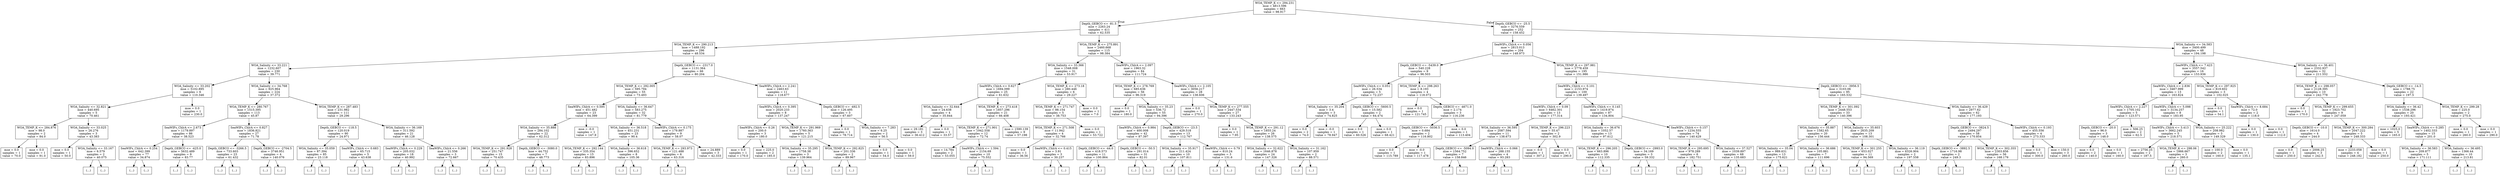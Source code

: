digraph Tree {
node [shape=box] ;
0 [label="WOA_TEMP_K <= 294.231\nmse = 4813.596\nsamples = 663\nvalue = 98.917"] ;
1 [label="Depth_GEBCO <= -81.5\nmse = 2263.24\nsamples = 411\nvalue = 62.535"] ;
0 -> 1 [labeldistance=2.5, labelangle=45, headlabel="True"] ;
2 [label="WOA_TEMP_K <= 290.213\nmse = 1488.192\nsamples = 296\nvalue = 48.534"] ;
1 -> 2 ;
3 [label="WOA_Salinity <= 33.221\nmse = 1232.607\nsamples = 230\nvalue = 39.771"] ;
2 -> 3 ;
4 [label="WOA_Salinity <= 33.202\nmse = 5102.895\nsamples = 6\nvalue = 110.346"] ;
3 -> 4 ;
5 [label="WOA_Salinity <= 32.821\nmse = 440.695\nsamples = 5\nvalue = 70.461"] ;
4 -> 5 ;
6 [label="WOA_TEMP_K <= 284.876\nmse = 98.0\nsamples = 2\nvalue = 84.0"] ;
5 -> 6 ;
7 [label="mse = 0.0\nsamples = 1\nvalue = 70.0"] ;
6 -> 7 ;
8 [label="mse = 0.0\nsamples = 1\nvalue = 91.0"] ;
6 -> 8 ;
9 [label="WOA_Salinity <= 33.025\nmse = 26.276\nsamples = 3\nvalue = 43.383"] ;
5 -> 9 ;
10 [label="mse = 0.0\nsamples = 1\nvalue = 50.0"] ;
9 -> 10 ;
11 [label="WOA_Salinity <= 33.167\nmse = 6.579\nsamples = 2\nvalue = 40.075"] ;
9 -> 11 ;
12 [label="(...)"] ;
11 -> 12 ;
13 [label="(...)"] ;
11 -> 13 ;
14 [label="mse = 0.0\nsamples = 1\nvalue = 230.0"] ;
4 -> 14 ;
15 [label="WOA_Salinity <= 34.768\nmse = 925.964\nsamples = 224\nvalue = 37.372"] ;
3 -> 15 ;
16 [label="WOA_TEMP_K <= 280.767\nmse = 1515.395\nsamples = 113\nvalue = 45.87"] ;
15 -> 16 ;
17 [label="SeaWIFs_ChlrA <= 2.673\nmse = 1179.897\nsamples = 86\nvalue = 38.523"] ;
16 -> 17 ;
18 [label="SeaWIFs_ChlrA <= 0.254\nmse = 642.399\nsamples = 77\nvalue = 34.874"] ;
17 -> 18 ;
19 [label="(...)"] ;
18 -> 19 ;
84 [label="(...)"] ;
18 -> 84 ;
165 [label="Depth_GEBCO <= -425.0\nmse = 5632.489\nsamples = 9\nvalue = 83.77"] ;
17 -> 165 ;
166 [label="(...)"] ;
165 -> 166 ;
173 [label="(...)"] ;
165 -> 173 ;
174 [label="SeaWIFs_ChlrA <= 0.827\nmse = 1836.821\nsamples = 27\nvalue = 71.78"] ;
16 -> 174 ;
175 [label="Depth_GEBCO <= -3266.5\nmse = 733.603\nsamples = 23\nvalue = 61.432"] ;
174 -> 175 ;
176 [label="(...)"] ;
175 -> 176 ;
205 [label="(...)"] ;
175 -> 205 ;
216 [label="Depth_GEBCO <= -2704.5\nmse = 3746.951\nsamples = 4\nvalue = 140.076"] ;
174 -> 216 ;
217 [label="(...)"] ;
216 -> 217 ;
218 [label="(...)"] ;
216 -> 218 ;
223 [label="WOA_TEMP_K <= 287.483\nmse = 231.982\nsamples = 111\nvalue = 29.296"] ;
15 -> 223 ;
224 [label="Depth_GEBCO <= -118.5\nmse = 120.019\nsamples = 90\nvalue = 24.971"] ;
223 -> 224 ;
225 [label="WOA_Salinity <= 35.059\nmse = 87.394\nsamples = 85\nvalue = 23.118"] ;
224 -> 225 ;
226 [label="(...)"] ;
225 -> 226 ;
235 [label="(...)"] ;
225 -> 235 ;
310 [label="SeaWIFs_ChlrA <= 0.683\nmse = 65.715\nsamples = 5\nvalue = 43.638"] ;
224 -> 310 ;
311 [label="(...)"] ;
310 -> 311 ;
314 [label="(...)"] ;
310 -> 314 ;
319 [label="WOA_Salinity <= 36.169\nmse = 311.592\nsamples = 21\nvalue = 46.128"] ;
223 -> 319 ;
320 [label="SeaWIFs_ChlrA <= 0.229\nmse = 205.032\nsamples = 18\nvalue = 40.992"] ;
319 -> 320 ;
321 [label="(...)"] ;
320 -> 321 ;
322 [label="(...)"] ;
320 -> 322 ;
353 [label="SeaWIFs_ChlrA <= 0.266\nmse = 21.556\nsamples = 3\nvalue = 72.667"] ;
319 -> 353 ;
354 [label="(...)"] ;
353 -> 354 ;
355 [label="(...)"] ;
353 -> 355 ;
358 [label="Depth_GEBCO <= -2317.0\nmse = 1131.364\nsamples = 66\nvalue = 80.204"] ;
2 -> 358 ;
359 [label="WOA_TEMP_K <= 292.005\nmse = 595.794\nsamples = 55\nvalue = 73.493"] ;
358 -> 359 ;
360 [label="SeaWIFs_ChlrA <= 0.595\nmse = 451.482\nsamples = 23\nvalue = 64.399"] ;
359 -> 360 ;
361 [label="WOA_Salinity <= 35.888\nmse = 284.102\nsamples = 22\nvalue = 62.312"] ;
360 -> 361 ;
362 [label="WOA_TEMP_K <= 291.928\nmse = 251.747\nsamples = 15\nvalue = 70.435"] ;
361 -> 362 ;
363 [label="(...)"] ;
362 -> 363 ;
386 [label="(...)"] ;
362 -> 386 ;
387 [label="Depth_GEBCO <= -3080.0\nmse = 44.752\nsamples = 7\nvalue = 48.773"] ;
361 -> 387 ;
388 [label="(...)"] ;
387 -> 388 ;
399 [label="(...)"] ;
387 -> 399 ;
400 [label="mse = -0.0\nsamples = 1\nvalue = 147.9"] ;
360 -> 400 ;
401 [label="WOA_Salinity <= 36.647\nmse = 583.275\nsamples = 32\nvalue = 81.779"] ;
359 -> 401 ;
402 [label="WOA_Salinity <= 36.518\nmse = 451.231\nsamples = 23\nvalue = 90.4"] ;
401 -> 402 ;
403 [label="WOA_TEMP_K <= 292.144\nmse = 335.354\nsamples = 15\nvalue = 83.896"] ;
402 -> 403 ;
404 [label="(...)"] ;
403 -> 404 ;
409 [label="(...)"] ;
403 -> 409 ;
432 [label="WOA_Salinity <= 36.618\nmse = 396.652\nsamples = 8\nvalue = 105.36"] ;
402 -> 432 ;
433 [label="(...)"] ;
432 -> 433 ;
434 [label="(...)"] ;
432 -> 434 ;
443 [label="SeaWIFs_ChlrA <= 0.175\nmse = 179.887\nsamples = 9\nvalue = 58.07"] ;
401 -> 443 ;
444 [label="WOA_TEMP_K <= 293.973\nmse = 121.488\nsamples = 6\nvalue = 63.316"] ;
443 -> 444 ;
445 [label="(...)"] ;
444 -> 445 ;
450 [label="(...)"] ;
444 -> 450 ;
451 [label="mse = 24.889\nsamples = 3\nvalue = 42.333"] ;
443 -> 451 ;
452 [label="SeaWIFs_ChlrA <= 2.241\nmse = 2463.63\nsamples = 11\nvalue = 118.677"] ;
358 -> 452 ;
453 [label="SeaWIFs_ChlrA <= 0.395\nmse = 2020.233\nsamples = 8\nvalue = 137.247"] ;
452 -> 453 ;
454 [label="SeaWIFs_ChlrA <= 0.26\nmse = 200.0\nsamples = 3\nvalue = 180.0"] ;
453 -> 454 ;
455 [label="mse = 0.0\nsamples = 1\nvalue = 170.0"] ;
454 -> 455 ;
456 [label="mse = 225.0\nsamples = 2\nvalue = 185.0"] ;
454 -> 456 ;
457 [label="WOA_TEMP_K <= 291.969\nmse = 1760.363\nsamples = 5\nvalue = 121.215"] ;
453 -> 457 ;
458 [label="WOA_Salinity <= 35.295\nmse = 1758.38\nsamples = 3\nvalue = 139.964"] ;
457 -> 458 ;
459 [label="(...)"] ;
458 -> 459 ;
460 [label="(...)"] ;
458 -> 460 ;
461 [label="WOA_TEMP_K <= 292.825\nmse = 201.336\nsamples = 2\nvalue = 89.967"] ;
457 -> 461 ;
462 [label="(...)"] ;
461 -> 462 ;
463 [label="(...)"] ;
461 -> 463 ;
464 [label="Depth_GEBCO <= -492.5\nmse = 126.495\nsamples = 3\nvalue = 67.607"] ;
452 -> 464 ;
465 [label="mse = 0.0\nsamples = 1\nvalue = 78.714"] ;
464 -> 465 ;
466 [label="WOA_Salinity <= 7.283\nmse = 6.25\nsamples = 2\nvalue = 56.5"] ;
464 -> 466 ;
467 [label="mse = 0.0\nsamples = 1\nvalue = 54.0"] ;
466 -> 467 ;
468 [label="mse = 0.0\nsamples = 1\nvalue = 59.0"] ;
466 -> 468 ;
469 [label="WOA_TEMP_K <= 275.891\nmse = 2460.668\nsamples = 115\nvalue = 98.384"] ;
1 -> 469 ;
470 [label="WOA_Salinity <= 33.366\nmse = 1548.008\nsamples = 31\nvalue = 53.917"] ;
469 -> 470 ;
471 [label="SeaWIFs_ChlrA <= 0.627\nmse = 1694.099\nsamples = 25\nvalue = 61.632"] ;
470 -> 471 ;
472 [label="WOA_Salinity <= 32.644\nmse = 24.638\nsamples = 4\nvalue = 35.844"] ;
471 -> 472 ;
473 [label="mse = 29.181\nsamples = 3\nvalue = 36.412"] ;
472 -> 473 ;
474 [label="mse = 0.0\nsamples = 1\nvalue = 33.57"] ;
472 -> 474 ;
475 [label="WOA_TEMP_K <= 273.418\nmse = 1857.296\nsamples = 21\nvalue = 66.408"] ;
471 -> 475 ;
476 [label="WOA_TEMP_K <= 271.901\nmse = 1942.558\nsamples = 12\nvalue = 72.74"] ;
475 -> 476 ;
477 [label="mse = 14.784\nsamples = 2\nvalue = 53.055"] ;
476 -> 477 ;
478 [label="SeaWIFs_ChlrA <= 1.594\nmse = 2154.69\nsamples = 10\nvalue = 75.552"] ;
476 -> 478 ;
479 [label="(...)"] ;
478 -> 479 ;
480 [label="(...)"] ;
478 -> 480 ;
483 [label="mse = 1590.139\nsamples = 9\nvalue = 57.198"] ;
475 -> 483 ;
484 [label="WOA_TEMP_K <= 273.18\nmse = 280.446\nsamples = 6\nvalue = 29.227"] ;
470 -> 484 ;
485 [label="WOA_TEMP_K <= 271.747\nmse = 98.154\nsamples = 5\nvalue = 38.753"] ;
484 -> 485 ;
486 [label="WOA_TEMP_K <= 271.508\nmse = 11.942\nsamples = 4\nvalue = 32.766"] ;
485 -> 486 ;
487 [label="mse = 0.0\nsamples = 1\nvalue = 36.56"] ;
486 -> 487 ;
488 [label="SeaWIFs_ChlrA <= 0.415\nmse = 3.91\nsamples = 3\nvalue = 30.237"] ;
486 -> 488 ;
489 [label="(...)"] ;
488 -> 489 ;
490 [label="(...)"] ;
488 -> 490 ;
491 [label="mse = 0.0\nsamples = 1\nvalue = 53.722"] ;
485 -> 491 ;
492 [label="mse = 0.0\nsamples = 1\nvalue = 7.0"] ;
484 -> 492 ;
493 [label="SeaWIFs_ChlrA <= 2.097\nmse = 1963.32\nsamples = 84\nvalue = 111.724"] ;
469 -> 493 ;
494 [label="WOA_TEMP_K <= 278.769\nmse = 685.636\nsamples = 56\nvalue = 96.319"] ;
493 -> 494 ;
495 [label="mse = 0.0\nsamples = 1\nvalue = 180.0"] ;
494 -> 495 ;
496 [label="WOA_Salinity <= 35.23\nmse = 536.72\nsamples = 55\nvalue = 94.396"] ;
494 -> 496 ;
497 [label="SeaWIFs_ChlrA <= 0.984\nmse = 400.008\nsamples = 42\nvalue = 87.397"] ;
496 -> 497 ;
498 [label="Depth_GEBCO <= -44.0\nmse = 418.573\nsamples = 11\nvalue = 100.864"] ;
497 -> 498 ;
499 [label="(...)"] ;
498 -> 499 ;
506 [label="(...)"] ;
498 -> 506 ;
517 [label="Depth_GEBCO <= -50.5\nmse = 291.014\nsamples = 31\nvalue = 82.01"] ;
497 -> 517 ;
518 [label="(...)"] ;
517 -> 518 ;
523 [label="(...)"] ;
517 -> 523 ;
558 [label="Depth_GEBCO <= -23.5\nmse = 429.518\nsamples = 13\nvalue = 112.767"] ;
496 -> 558 ;
559 [label="WOA_Salinity <= 35.917\nmse = 211.424\nsamples = 10\nvalue = 107.811"] ;
558 -> 559 ;
560 [label="(...)"] ;
559 -> 560 ;
561 [label="(...)"] ;
559 -> 561 ;
566 [label="SeaWIFs_ChlrA <= 0.79\nmse = 810.24\nsamples = 3\nvalue = 131.6"] ;
558 -> 566 ;
567 [label="(...)"] ;
566 -> 567 ;
570 [label="(...)"] ;
566 -> 570 ;
571 [label="SeaWIFs_ChlrA <= 2.105\nmse = 3056.217\nsamples = 28\nvalue = 138.606"] ;
493 -> 571 ;
572 [label="mse = 0.0\nsamples = 1\nvalue = 270.0"] ;
571 -> 572 ;
573 [label="WOA_TEMP_K <= 277.555\nmse = 2447.534\nsamples = 27\nvalue = 133.243"] ;
571 -> 573 ;
574 [label="mse = 0.0\nsamples = 1\nvalue = 7.95"] ;
573 -> 574 ;
575 [label="WOA_TEMP_K <= 291.12\nmse = 1855.24\nsamples = 26\nvalue = 138.575"] ;
573 -> 575 ;
576 [label="WOA_Salinity <= 32.622\nmse = 1646.878\nsamples = 24\nvalue = 147.326"] ;
575 -> 576 ;
577 [label="(...)"] ;
576 -> 577 ;
596 [label="(...)"] ;
576 -> 596 ;
621 [label="WOA_Salinity <= 31.162\nmse = 107.959\nsamples = 2\nvalue = 88.571"] ;
575 -> 621 ;
622 [label="(...)"] ;
621 -> 622 ;
623 [label="(...)"] ;
621 -> 623 ;
624 [label="Depth_GEBCO <= -25.5\nmse = 3276.559\nsamples = 252\nvalue = 158.452"] ;
0 -> 624 [labeldistance=2.5, labelangle=-45, headlabel="False"] ;
625 [label="SeaWIFs_ChlrA <= 0.056\nmse = 2815.013\nsamples = 204\nvalue = 148.973"] ;
624 -> 625 ;
626 [label="Depth_GEBCO <= -5439.0\nmse = 540.228\nsamples = 9\nvalue = 96.503"] ;
625 -> 626 ;
627 [label="SeaWIFs_ChlrA <= 0.051\nmse = 26.534\nsamples = 5\nvalue = 72.237"] ;
626 -> 627 ;
628 [label="WOA_Salinity <= 35.204\nmse = 3.4\nsamples = 3\nvalue = 74.825"] ;
627 -> 628 ;
629 [label="mse = 0.0\nsamples = 2\nvalue = 74.0"] ;
628 -> 629 ;
630 [label="mse = -0.0\nsamples = 1\nvalue = 78.947"] ;
628 -> 630 ;
631 [label="Depth_GEBCO <= -5600.5\nmse = 15.582\nsamples = 2\nvalue = 64.474"] ;
627 -> 631 ;
632 [label="mse = 0.0\nsamples = 1\nvalue = 60.526"] ;
631 -> 632 ;
633 [label="mse = 0.0\nsamples = 1\nvalue = 68.421"] ;
631 -> 633 ;
634 [label="WOA_TEMP_K <= 298.263\nmse = 8.193\nsamples = 4\nvalue = 118.072"] ;
626 -> 634 ;
635 [label="mse = 0.0\nsamples = 1\nvalue = 121.745"] ;
634 -> 635 ;
636 [label="Depth_GEBCO <= -4671.0\nmse = 2.174\nsamples = 3\nvalue = 116.236"] ;
634 -> 636 ;
637 [label="Depth_GEBCO <= -5036.5\nmse = 0.684\nsamples = 2\nvalue = 116.802"] ;
636 -> 637 ;
638 [label="mse = 0.0\nsamples = 1\nvalue = 115.789"] ;
637 -> 638 ;
639 [label="mse = -0.0\nsamples = 1\nvalue = 117.478"] ;
637 -> 639 ;
640 [label="mse = 0.0\nsamples = 1\nvalue = 113.404"] ;
636 -> 640 ;
641 [label="WOA_TEMP_K <= 297.981\nmse = 2778.459\nsamples = 195\nvalue = 151.986"] ;
625 -> 641 ;
642 [label="SeaWIFs_ChlrA <= 0.101\nmse = 2153.974\nsamples = 100\nvalue = 139.497"] ;
641 -> 642 ;
643 [label="SeaWIFs_ChlrA <= 0.09\nmse = 6462.301\nsamples = 13\nvalue = 177.314"] ;
642 -> 643 ;
644 [label="WOA_Salinity <= 36.595\nmse = 2087.594\nsamples = 11\nvalue = 138.673"] ;
643 -> 644 ;
645 [label="Depth_GEBCO <= -5094.0\nmse = 1564.752\nsamples = 7\nvalue = 158.846"] ;
644 -> 645 ;
646 [label="(...)"] ;
645 -> 646 ;
647 [label="(...)"] ;
645 -> 647 ;
658 [label="SeaWIFs_ChlrA <= 0.066\nmse = 288.155\nsamples = 4\nvalue = 93.283"] ;
644 -> 658 ;
659 [label="(...)"] ;
658 -> 659 ;
660 [label="(...)"] ;
658 -> 660 ;
665 [label="WOA_TEMP_K <= 296.223\nmse = 55.47\nsamples = 2\nvalue = 302.9"] ;
643 -> 665 ;
666 [label="mse = -0.0\nsamples = 1\nvalue = 307.2"] ;
665 -> 666 ;
667 [label="mse = 0.0\nsamples = 1\nvalue = 290.0"] ;
665 -> 667 ;
668 [label="SeaWIFs_ChlrA <= 0.145\nmse = 1419.874\nsamples = 87\nvalue = 134.804"] ;
642 -> 668 ;
669 [label="WOA_Salinity <= 36.676\nmse = 1052.57\nsamples = 13\nvalue = 97.612"] ;
668 -> 669 ;
670 [label="WOA_TEMP_K <= 296.205\nmse = 663.896\nsamples = 10\nvalue = 112.335"] ;
669 -> 670 ;
671 [label="(...)"] ;
670 -> 671 ;
682 [label="(...)"] ;
670 -> 682 ;
687 [label="Depth_GEBCO <= -2993.0\nmse = 34.169\nsamples = 3\nvalue = 59.332"] ;
669 -> 687 ;
688 [label="(...)"] ;
687 -> 688 ;
691 [label="(...)"] ;
687 -> 691 ;
692 [label="SeaWIFs_ChlrA <= 0.157\nmse = 1234.555\nsamples = 74\nvalue = 140.429"] ;
668 -> 692 ;
693 [label="WOA_TEMP_K <= 295.695\nmse = 978.289\nsamples = 6\nvalue = 182.751"] ;
692 -> 693 ;
694 [label="(...)"] ;
693 -> 694 ;
695 [label="(...)"] ;
693 -> 695 ;
700 [label="WOA_Salinity <= 37.527\nmse = 1039.897\nsamples = 68\nvalue = 135.683"] ;
692 -> 700 ;
701 [label="(...)"] ;
700 -> 701 ;
812 [label="(...)"] ;
700 -> 812 ;
813 [label="Depth_GEBCO <= -3956.5\nmse = 3103.06\nsamples = 95\nvalue = 165.532"] ;
641 -> 813 ;
814 [label="WOA_TEMP_K <= 301.092\nmse = 2448.553\nsamples = 33\nvalue = 140.396"] ;
813 -> 814 ;
815 [label="WOA_Salinity <= 35.887\nmse = 1582.65\nsamples = 20\nvalue = 156.444"] ;
814 -> 815 ;
816 [label="WOA_Salinity <= 35.04\nmse = 989.631\nsamples = 13\nvalue = 175.621"] ;
815 -> 816 ;
817 [label="(...)"] ;
816 -> 817 ;
824 [label="(...)"] ;
816 -> 824 ;
841 [label="WOA_Salinity <= 36.686\nmse = 105.881\nsamples = 7\nvalue = 111.696"] ;
815 -> 841 ;
842 [label="(...)"] ;
841 -> 842 ;
851 [label="(...)"] ;
841 -> 851 ;
852 [label="WOA_Salinity <= 35.603\nmse = 2635.209\nsamples = 13\nvalue = 108.301"] ;
814 -> 852 ;
853 [label="WOA_TEMP_K <= 301.255\nmse = 653.027\nsamples = 11\nvalue = 94.569"] ;
852 -> 853 ;
854 [label="(...)"] ;
853 -> 854 ;
855 [label="(...)"] ;
853 -> 855 ;
874 [label="WOA_Salinity <= 36.119\nmse = 6326.904\nsamples = 2\nvalue = 197.558"] ;
852 -> 874 ;
875 [label="(...)"] ;
874 -> 875 ;
876 [label="(...)"] ;
874 -> 876 ;
877 [label="WOA_Salinity <= 36.429\nmse = 2977.62\nsamples = 62\nvalue = 177.193"] ;
813 -> 877 ;
878 [label="Depth_GEBCO <= -3824.5\nmse = 2494.297\nsamples = 58\nvalue = 170.854"] ;
877 -> 878 ;
879 [label="Depth_GEBCO <= -3892.5\nmse = 1716.98\nsamples = 2\nvalue = 249.3"] ;
878 -> 879 ;
880 [label="(...)"] ;
879 -> 880 ;
881 [label="(...)"] ;
879 -> 881 ;
882 [label="WOA_TEMP_K <= 302.355\nmse = 2303.856\nsamples = 56\nvalue = 168.179"] ;
878 -> 882 ;
883 [label="(...)"] ;
882 -> 883 ;
964 [label="(...)"] ;
882 -> 964 ;
969 [label="SeaWIFs_ChlrA <= 0.193\nmse = 455.556\nsamples = 4\nvalue = 273.333"] ;
877 -> 969 ;
970 [label="mse = 0.0\nsamples = 1\nvalue = 300.0"] ;
969 -> 970 ;
971 [label="mse = 150.0\nsamples = 3\nvalue = 260.0"] ;
969 -> 971 ;
972 [label="WOA_Salinity <= 34.583\nmse = 3400.499\nsamples = 48\nvalue = 194.198"] ;
624 -> 972 ;
973 [label="SeaWIFs_ChlrA <= 7.423\nmse = 3557.542\nsamples = 16\nvalue = 153.936"] ;
972 -> 973 ;
974 [label="SeaWIFs_ChlrA <= 2.836\nmse = 3467.999\nsamples = 13\nvalue = 163.824"] ;
973 -> 974 ;
975 [label="SeaWIFs_ChlrA <= 2.227\nmse = 1705.102\nsamples = 5\nvalue = 123.571"] ;
974 -> 975 ;
976 [label="Depth_GEBCO <= -20.0\nmse = 96.0\nsamples = 3\nvalue = 148.0"] ;
975 -> 976 ;
977 [label="mse = 0.0\nsamples = 2\nvalue = 140.0"] ;
976 -> 977 ;
978 [label="mse = 0.0\nsamples = 1\nvalue = 160.0"] ;
976 -> 978 ;
979 [label="mse = 506.25\nsamples = 2\nvalue = 62.5"] ;
975 -> 979 ;
980 [label="SeaWIFs_ChlrA <= 5.098\nmse = 3134.257\nsamples = 8\nvalue = 183.95"] ;
974 -> 980 ;
981 [label="SeaWIFs_ChlrA <= 3.413\nmse = 3662.245\nsamples = 5\nvalue = 218.571"] ;
980 -> 981 ;
982 [label="mse = 2756.25\nsamples = 2\nvalue = 187.5"] ;
981 -> 982 ;
983 [label="WOA_TEMP_K <= 298.06\nmse = 1866.667\nsamples = 3\nvalue = 260.0"] ;
981 -> 983 ;
984 [label="(...)"] ;
983 -> 984 ;
985 [label="(...)"] ;
983 -> 985 ;
986 [label="WOA_Salinity <= 25.222\nmse = 208.982\nsamples = 3\nvalue = 149.329"] ;
980 -> 986 ;
987 [label="mse = 100.0\nsamples = 2\nvalue = 160.0"] ;
986 -> 987 ;
988 [label="mse = 0.0\nsamples = 1\nvalue = 135.1"] ;
986 -> 988 ;
989 [label="WOA_TEMP_K <= 297.925\nmse = 819.602\nsamples = 3\nvalue = 102.025"] ;
973 -> 989 ;
990 [label="mse = 0.0\nsamples = 1\nvalue = 54.1"] ;
989 -> 990 ;
991 [label="SeaWIFs_ChlrA <= 8.684\nmse = 72.0\nsamples = 2\nvalue = 118.0"] ;
989 -> 991 ;
992 [label="mse = 0.0\nsamples = 1\nvalue = 130.0"] ;
991 -> 992 ;
993 [label="mse = 0.0\nsamples = 1\nvalue = 112.0"] ;
991 -> 993 ;
994 [label="WOA_Salinity <= 36.401\nmse = 2332.937\nsamples = 32\nvalue = 211.552"] ;
972 -> 994 ;
995 [label="WOA_TEMP_K <= 298.057\nmse = 2128.395\nsamples = 10\nvalue = 242.778"] ;
994 -> 995 ;
996 [label="mse = 0.0\nsamples = 1\nvalue = 170.0"] ;
995 -> 996 ;
997 [label="WOA_TEMP_K <= 299.655\nmse = 1923.702\nsamples = 9\nvalue = 247.059"] ;
995 -> 997 ;
998 [label="Depth_GEBCO <= -10.0\nmse = 1614.0\nsamples = 4\nvalue = 244.0"] ;
997 -> 998 ;
999 [label="mse = 0.0\nsamples = 1\nvalue = 250.0"] ;
998 -> 999 ;
1000 [label="mse = 2006.25\nsamples = 3\nvalue = 242.5"] ;
998 -> 1000 ;
1001 [label="WOA_TEMP_K <= 300.284\nmse = 2047.222\nsamples = 5\nvalue = 248.333"] ;
997 -> 1001 ;
1002 [label="mse = 2233.058\nsamples = 4\nvalue = 248.182"] ;
1001 -> 1002 ;
1003 [label="mse = 0.0\nsamples = 1\nvalue = 250.0"] ;
1001 -> 1003 ;
1004 [label="Depth_GEBCO <= -14.5\nmse = 1788.75\nsamples = 22\nvalue = 197.5"] ;
994 -> 1004 ;
1005 [label="WOA_Salinity <= 36.42\nmse = 1538.296\nsamples = 20\nvalue = 193.421"] ;
1004 -> 1005 ;
1006 [label="mse = 1025.0\nsamples = 5\nvalue = 165.0"] ;
1005 -> 1006 ;
1007 [label="SeaWIFs_ChlrA <= 0.285\nmse = 1402.333\nsamples = 15\nvalue = 201.0"] ;
1005 -> 1007 ;
1008 [label="WOA_Salinity <= 36.583\nmse = 209.877\nsamples = 5\nvalue = 171.111"] ;
1007 -> 1008 ;
1009 [label="(...)"] ;
1008 -> 1009 ;
1010 [label="(...)"] ;
1008 -> 1010 ;
1011 [label="WOA_Salinity <= 36.495\nmse = 1366.44\nsamples = 10\nvalue = 213.81"] ;
1007 -> 1011 ;
1012 [label="(...)"] ;
1011 -> 1012 ;
1015 [label="(...)"] ;
1011 -> 1015 ;
1016 [label="WOA_TEMP_K <= 299.28\nmse = 225.0\nsamples = 2\nvalue = 275.0"] ;
1004 -> 1016 ;
1017 [label="mse = 0.0\nsamples = 1\nvalue = 260.0"] ;
1016 -> 1017 ;
1018 [label="mse = 0.0\nsamples = 1\nvalue = 290.0"] ;
1016 -> 1018 ;
}